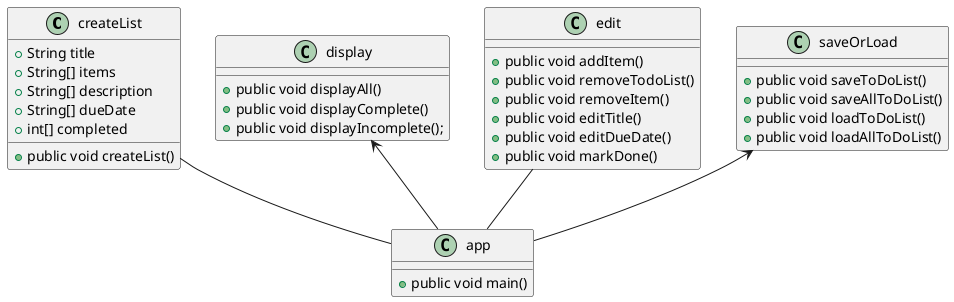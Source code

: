 @startuml
'https://plantuml.com/sequence-diagram


class createList
{
+String title
+String[] items
+String[] description
+String[] dueDate
+int[] completed

+public void createList()
}
 createList -- app

class display
{
+public void displayAll()
+public void displayComplete()
+public void displayIncomplete();
 }
display <-- app

class edit
{
+public void addItem()
+public void removeTodoList()
+public void removeItem()
+public void editTitle()
+public void editDueDate()
+public void markDone()
}
edit -- app

class saveOrLoad
{
+public void saveToDoList()
+public void saveAllToDoList()
+public void loadToDoList()
+public void loadAllToDoList()
}
saveOrLoad <-- app

class app
{
+public void main()

}
@enduml